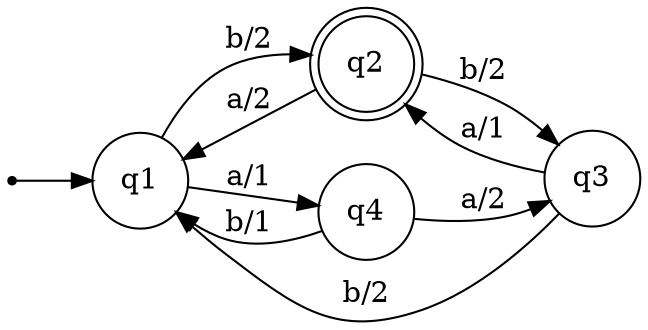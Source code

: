 digraph Automaton {
    node [shape=point] INIT;
    q2 [shape="doublecircle"];
    node [shape=circle];
    rankdir = LR;
    INIT -> q1;
    q1 -> q2 [label="b/2"];
    q1 -> q4 [label="a/1"];
    q2 -> q1 [label="a/2"];
    q2 -> q3 [label="b/2"];
    q3 -> q2 [label="a/1"];
    q3 -> q1 [label="b/2"];
    q4 -> q1 [label="b/1"];
    q4 -> q3 [label="a/2"];
}
